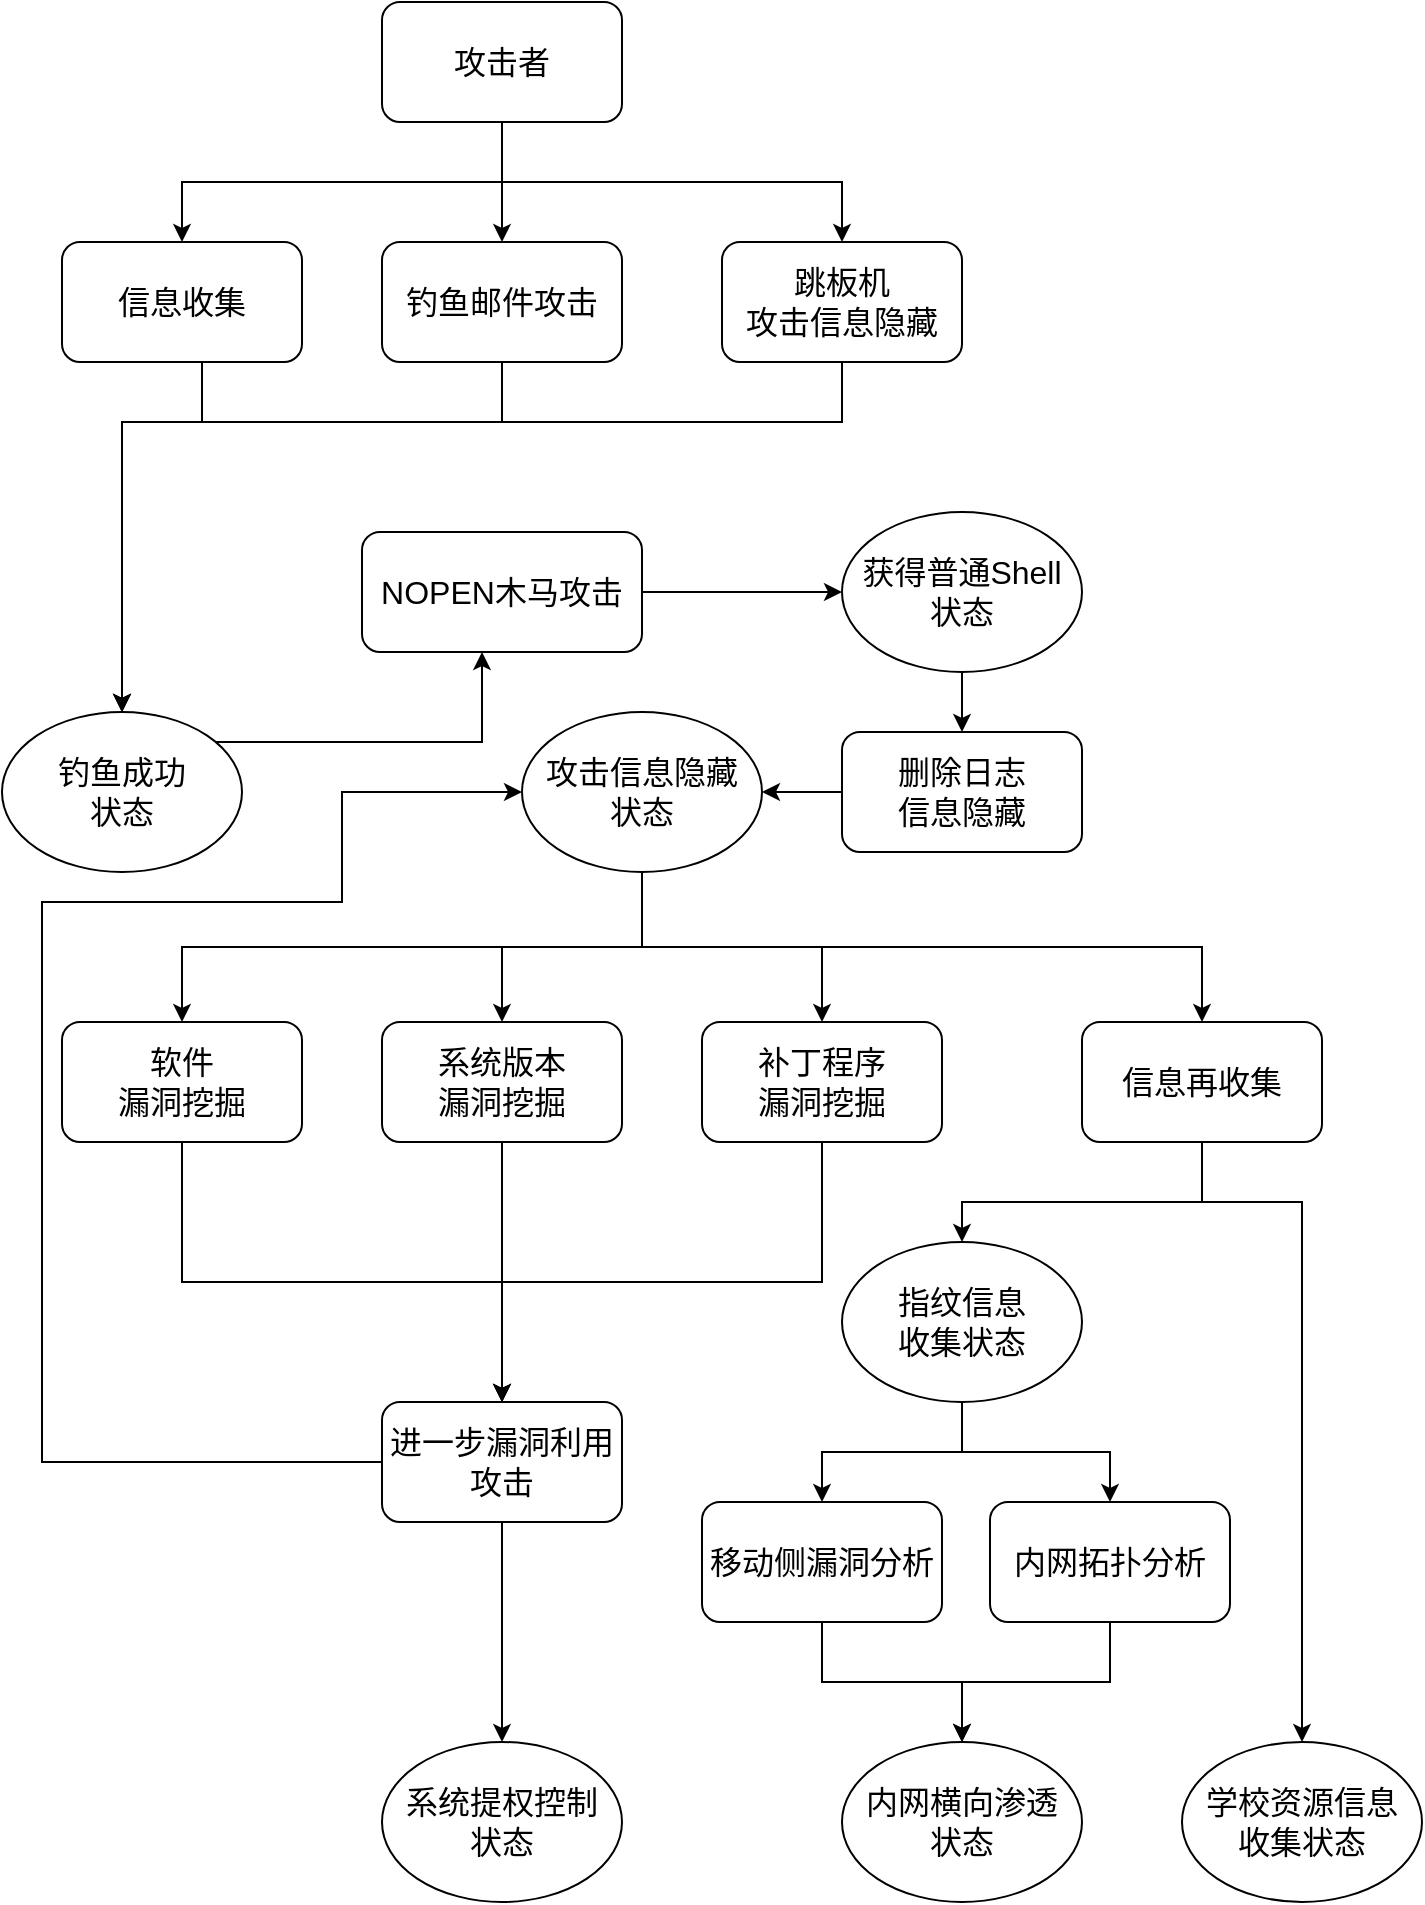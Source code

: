 <mxfile version="21.1.1" type="github">
  <diagram name="第 1 页" id="vg8Pi77jVrfhHBEd_4W4">
    <mxGraphModel dx="2228" dy="733" grid="1" gridSize="10" guides="1" tooltips="1" connect="1" arrows="1" fold="1" page="1" pageScale="1" pageWidth="827" pageHeight="1169" math="0" shadow="0">
      <root>
        <mxCell id="0" />
        <mxCell id="1" parent="0" />
        <mxCell id="5A_43yuYMy5v_xUes0EE-41" value="" style="edgeStyle=orthogonalEdgeStyle;rounded=0;orthogonalLoop=1;jettySize=auto;html=1;" edge="1" parent="1" source="5A_43yuYMy5v_xUes0EE-8" target="5A_43yuYMy5v_xUes0EE-28">
          <mxGeometry relative="1" as="geometry" />
        </mxCell>
        <mxCell id="5A_43yuYMy5v_xUes0EE-8" value="&lt;font style=&quot;font-size: 16px;&quot;&gt;获得普通Shell&lt;br&gt;状态&lt;br&gt;&lt;/font&gt;" style="ellipse;whiteSpace=wrap;html=1;" vertex="1" parent="1">
          <mxGeometry x="280" y="295" width="120" height="80" as="geometry" />
        </mxCell>
        <mxCell id="5A_43yuYMy5v_xUes0EE-55" style="edgeStyle=orthogonalEdgeStyle;rounded=0;orthogonalLoop=1;jettySize=auto;html=1;exitX=0.5;exitY=1;exitDx=0;exitDy=0;entryX=0.5;entryY=0;entryDx=0;entryDy=0;" edge="1" parent="1" source="5A_43yuYMy5v_xUes0EE-10" target="5A_43yuYMy5v_xUes0EE-50">
          <mxGeometry relative="1" as="geometry" />
        </mxCell>
        <mxCell id="5A_43yuYMy5v_xUes0EE-57" style="edgeStyle=orthogonalEdgeStyle;rounded=0;orthogonalLoop=1;jettySize=auto;html=1;exitX=0.5;exitY=1;exitDx=0;exitDy=0;entryX=0.5;entryY=0;entryDx=0;entryDy=0;" edge="1" parent="1" source="5A_43yuYMy5v_xUes0EE-10" target="5A_43yuYMy5v_xUes0EE-56">
          <mxGeometry relative="1" as="geometry" />
        </mxCell>
        <mxCell id="5A_43yuYMy5v_xUes0EE-10" value="&lt;font style=&quot;font-size: 16px;&quot;&gt;指纹信息&lt;br&gt;收集状态&lt;br&gt;&lt;/font&gt;" style="ellipse;whiteSpace=wrap;html=1;" vertex="1" parent="1">
          <mxGeometry x="280" y="660" width="120" height="80" as="geometry" />
        </mxCell>
        <mxCell id="5A_43yuYMy5v_xUes0EE-12" value="&lt;font style=&quot;font-size: 16px;&quot;&gt;系统提权控制&lt;br&gt;状态&lt;br&gt;&lt;/font&gt;" style="ellipse;whiteSpace=wrap;html=1;" vertex="1" parent="1">
          <mxGeometry x="50" y="910" width="120" height="80" as="geometry" />
        </mxCell>
        <mxCell id="5A_43yuYMy5v_xUes0EE-68" style="edgeStyle=orthogonalEdgeStyle;rounded=0;orthogonalLoop=1;jettySize=auto;html=1;entryX=0.5;entryY=0;entryDx=0;entryDy=0;" edge="1" parent="1" source="5A_43yuYMy5v_xUes0EE-14" target="5A_43yuYMy5v_xUes0EE-19">
          <mxGeometry relative="1" as="geometry">
            <Array as="points">
              <mxPoint x="110" y="250" />
              <mxPoint x="-80" y="250" />
            </Array>
          </mxGeometry>
        </mxCell>
        <mxCell id="5A_43yuYMy5v_xUes0EE-14" value="&lt;font style=&quot;font-size: 16px;&quot;&gt;钓鱼邮件攻击&lt;/font&gt;" style="rounded=1;whiteSpace=wrap;html=1;" vertex="1" parent="1">
          <mxGeometry x="50" y="160" width="120" height="60" as="geometry" />
        </mxCell>
        <mxCell id="5A_43yuYMy5v_xUes0EE-69" style="edgeStyle=orthogonalEdgeStyle;rounded=0;orthogonalLoop=1;jettySize=auto;html=1;exitX=0.5;exitY=1;exitDx=0;exitDy=0;entryX=0.5;entryY=0;entryDx=0;entryDy=0;" edge="1" parent="1" source="5A_43yuYMy5v_xUes0EE-17" target="5A_43yuYMy5v_xUes0EE-19">
          <mxGeometry relative="1" as="geometry">
            <Array as="points">
              <mxPoint x="280" y="250" />
              <mxPoint x="-80" y="250" />
            </Array>
          </mxGeometry>
        </mxCell>
        <mxCell id="5A_43yuYMy5v_xUes0EE-17" value="&lt;font style=&quot;font-size: 16px;&quot;&gt;跳板机&lt;br&gt;攻击信息隐藏&lt;/font&gt;" style="rounded=1;whiteSpace=wrap;html=1;" vertex="1" parent="1">
          <mxGeometry x="220" y="160" width="120" height="60" as="geometry" />
        </mxCell>
        <mxCell id="5A_43yuYMy5v_xUes0EE-67" style="edgeStyle=orthogonalEdgeStyle;rounded=0;orthogonalLoop=1;jettySize=auto;html=1;exitX=0.5;exitY=1;exitDx=0;exitDy=0;entryX=0.5;entryY=0;entryDx=0;entryDy=0;" edge="1" parent="1" source="5A_43yuYMy5v_xUes0EE-18" target="5A_43yuYMy5v_xUes0EE-19">
          <mxGeometry relative="1" as="geometry">
            <Array as="points">
              <mxPoint x="-40" y="220" />
              <mxPoint x="-40" y="250" />
              <mxPoint x="-80" y="250" />
            </Array>
          </mxGeometry>
        </mxCell>
        <mxCell id="5A_43yuYMy5v_xUes0EE-18" value="&lt;font style=&quot;font-size: 16px;&quot;&gt;信息收集&lt;/font&gt;" style="rounded=1;whiteSpace=wrap;html=1;" vertex="1" parent="1">
          <mxGeometry x="-110" y="160" width="120" height="60" as="geometry" />
        </mxCell>
        <mxCell id="5A_43yuYMy5v_xUes0EE-39" value="" style="edgeStyle=orthogonalEdgeStyle;rounded=0;orthogonalLoop=1;jettySize=auto;html=1;" edge="1" parent="1" source="5A_43yuYMy5v_xUes0EE-19" target="5A_43yuYMy5v_xUes0EE-21">
          <mxGeometry relative="1" as="geometry">
            <Array as="points">
              <mxPoint x="100" y="410" />
            </Array>
          </mxGeometry>
        </mxCell>
        <mxCell id="5A_43yuYMy5v_xUes0EE-19" value="&lt;font style=&quot;font-size: 16px;&quot;&gt;钓鱼成功&lt;br&gt;状态&lt;br&gt;&lt;/font&gt;" style="ellipse;whiteSpace=wrap;html=1;" vertex="1" parent="1">
          <mxGeometry x="-140" y="395" width="120" height="80" as="geometry" />
        </mxCell>
        <mxCell id="5A_43yuYMy5v_xUes0EE-40" value="" style="edgeStyle=orthogonalEdgeStyle;rounded=0;orthogonalLoop=1;jettySize=auto;html=1;" edge="1" parent="1" source="5A_43yuYMy5v_xUes0EE-21" target="5A_43yuYMy5v_xUes0EE-8">
          <mxGeometry relative="1" as="geometry" />
        </mxCell>
        <mxCell id="5A_43yuYMy5v_xUes0EE-21" value="&lt;font style=&quot;font-size: 16px;&quot;&gt;NOPEN木马攻击&lt;/font&gt;" style="rounded=1;whiteSpace=wrap;html=1;" vertex="1" parent="1">
          <mxGeometry x="40" y="305" width="140" height="60" as="geometry" />
        </mxCell>
        <mxCell id="5A_43yuYMy5v_xUes0EE-22" value="&lt;font style=&quot;font-size: 16px;&quot;&gt;内网横向渗透&lt;br&gt;状态&lt;br&gt;&lt;/font&gt;" style="ellipse;whiteSpace=wrap;html=1;" vertex="1" parent="1">
          <mxGeometry x="280" y="910" width="120" height="80" as="geometry" />
        </mxCell>
        <mxCell id="5A_43yuYMy5v_xUes0EE-46" style="edgeStyle=orthogonalEdgeStyle;rounded=0;orthogonalLoop=1;jettySize=auto;html=1;exitX=0.5;exitY=1;exitDx=0;exitDy=0;entryX=0.5;entryY=0;entryDx=0;entryDy=0;" edge="1" parent="1" source="5A_43yuYMy5v_xUes0EE-23" target="5A_43yuYMy5v_xUes0EE-31">
          <mxGeometry relative="1" as="geometry">
            <Array as="points">
              <mxPoint x="-50" y="680" />
              <mxPoint x="110" y="680" />
            </Array>
          </mxGeometry>
        </mxCell>
        <mxCell id="5A_43yuYMy5v_xUes0EE-23" value="&lt;font style=&quot;font-size: 16px;&quot;&gt;软件&lt;br&gt;漏洞挖掘&lt;/font&gt;" style="rounded=1;whiteSpace=wrap;html=1;" vertex="1" parent="1">
          <mxGeometry x="-110" y="550" width="120" height="60" as="geometry" />
        </mxCell>
        <mxCell id="5A_43yuYMy5v_xUes0EE-48" style="edgeStyle=orthogonalEdgeStyle;rounded=0;orthogonalLoop=1;jettySize=auto;html=1;exitX=0.5;exitY=1;exitDx=0;exitDy=0;entryX=0.5;entryY=0;entryDx=0;entryDy=0;" edge="1" parent="1" source="5A_43yuYMy5v_xUes0EE-24" target="5A_43yuYMy5v_xUes0EE-31">
          <mxGeometry relative="1" as="geometry" />
        </mxCell>
        <mxCell id="5A_43yuYMy5v_xUes0EE-24" value="&lt;font style=&quot;font-size: 16px;&quot;&gt;系统版本&lt;br&gt;漏洞挖掘&lt;/font&gt;" style="rounded=1;whiteSpace=wrap;html=1;" vertex="1" parent="1">
          <mxGeometry x="50" y="550" width="120" height="60" as="geometry" />
        </mxCell>
        <mxCell id="5A_43yuYMy5v_xUes0EE-49" style="edgeStyle=orthogonalEdgeStyle;rounded=0;orthogonalLoop=1;jettySize=auto;html=1;exitX=0.5;exitY=1;exitDx=0;exitDy=0;entryX=0.5;entryY=0;entryDx=0;entryDy=0;" edge="1" parent="1" source="5A_43yuYMy5v_xUes0EE-25" target="5A_43yuYMy5v_xUes0EE-31">
          <mxGeometry relative="1" as="geometry">
            <Array as="points">
              <mxPoint x="270" y="680" />
              <mxPoint x="110" y="680" />
            </Array>
          </mxGeometry>
        </mxCell>
        <mxCell id="5A_43yuYMy5v_xUes0EE-25" value="&lt;font style=&quot;font-size: 16px;&quot;&gt;补丁程序&lt;br&gt;漏洞挖掘&lt;/font&gt;" style="rounded=1;whiteSpace=wrap;html=1;" vertex="1" parent="1">
          <mxGeometry x="210" y="550" width="120" height="60" as="geometry" />
        </mxCell>
        <mxCell id="5A_43yuYMy5v_xUes0EE-61" style="edgeStyle=orthogonalEdgeStyle;rounded=0;orthogonalLoop=1;jettySize=auto;html=1;exitX=0.5;exitY=1;exitDx=0;exitDy=0;entryX=0.5;entryY=0;entryDx=0;entryDy=0;" edge="1" parent="1" source="5A_43yuYMy5v_xUes0EE-26" target="5A_43yuYMy5v_xUes0EE-14">
          <mxGeometry relative="1" as="geometry" />
        </mxCell>
        <mxCell id="5A_43yuYMy5v_xUes0EE-62" style="edgeStyle=orthogonalEdgeStyle;rounded=0;orthogonalLoop=1;jettySize=auto;html=1;exitX=0.5;exitY=1;exitDx=0;exitDy=0;entryX=0.5;entryY=0;entryDx=0;entryDy=0;" edge="1" parent="1" source="5A_43yuYMy5v_xUes0EE-26" target="5A_43yuYMy5v_xUes0EE-18">
          <mxGeometry relative="1" as="geometry" />
        </mxCell>
        <mxCell id="5A_43yuYMy5v_xUes0EE-63" style="edgeStyle=orthogonalEdgeStyle;rounded=0;orthogonalLoop=1;jettySize=auto;html=1;exitX=0.5;exitY=1;exitDx=0;exitDy=0;entryX=0.5;entryY=0;entryDx=0;entryDy=0;" edge="1" parent="1" source="5A_43yuYMy5v_xUes0EE-26" target="5A_43yuYMy5v_xUes0EE-17">
          <mxGeometry relative="1" as="geometry" />
        </mxCell>
        <mxCell id="5A_43yuYMy5v_xUes0EE-26" value="&lt;font style=&quot;font-size: 16px;&quot;&gt;攻击者&lt;/font&gt;" style="rounded=1;whiteSpace=wrap;html=1;" vertex="1" parent="1">
          <mxGeometry x="50" y="40" width="120" height="60" as="geometry" />
        </mxCell>
        <mxCell id="5A_43yuYMy5v_xUes0EE-42" value="" style="edgeStyle=orthogonalEdgeStyle;rounded=0;orthogonalLoop=1;jettySize=auto;html=1;" edge="1" parent="1" source="5A_43yuYMy5v_xUes0EE-28" target="5A_43yuYMy5v_xUes0EE-29">
          <mxGeometry relative="1" as="geometry" />
        </mxCell>
        <mxCell id="5A_43yuYMy5v_xUes0EE-28" value="&lt;font style=&quot;font-size: 16px;&quot;&gt;删除日志&lt;br&gt;信息隐藏&lt;/font&gt;" style="rounded=1;whiteSpace=wrap;html=1;" vertex="1" parent="1">
          <mxGeometry x="280" y="405" width="120" height="60" as="geometry" />
        </mxCell>
        <mxCell id="5A_43yuYMy5v_xUes0EE-43" style="edgeStyle=orthogonalEdgeStyle;rounded=0;orthogonalLoop=1;jettySize=auto;html=1;entryX=0.5;entryY=0;entryDx=0;entryDy=0;" edge="1" parent="1" source="5A_43yuYMy5v_xUes0EE-29" target="5A_43yuYMy5v_xUes0EE-24">
          <mxGeometry relative="1" as="geometry" />
        </mxCell>
        <mxCell id="5A_43yuYMy5v_xUes0EE-44" style="edgeStyle=orthogonalEdgeStyle;rounded=0;orthogonalLoop=1;jettySize=auto;html=1;exitX=0.5;exitY=1;exitDx=0;exitDy=0;entryX=0.5;entryY=0;entryDx=0;entryDy=0;" edge="1" parent="1" source="5A_43yuYMy5v_xUes0EE-29" target="5A_43yuYMy5v_xUes0EE-23">
          <mxGeometry relative="1" as="geometry" />
        </mxCell>
        <mxCell id="5A_43yuYMy5v_xUes0EE-45" style="edgeStyle=orthogonalEdgeStyle;rounded=0;orthogonalLoop=1;jettySize=auto;html=1;exitX=0.5;exitY=1;exitDx=0;exitDy=0;entryX=0.5;entryY=0;entryDx=0;entryDy=0;" edge="1" parent="1" source="5A_43yuYMy5v_xUes0EE-29" target="5A_43yuYMy5v_xUes0EE-25">
          <mxGeometry relative="1" as="geometry" />
        </mxCell>
        <mxCell id="5A_43yuYMy5v_xUes0EE-52" style="edgeStyle=orthogonalEdgeStyle;rounded=0;orthogonalLoop=1;jettySize=auto;html=1;exitX=0.5;exitY=1;exitDx=0;exitDy=0;entryX=0.5;entryY=0;entryDx=0;entryDy=0;" edge="1" parent="1" source="5A_43yuYMy5v_xUes0EE-29" target="5A_43yuYMy5v_xUes0EE-51">
          <mxGeometry relative="1" as="geometry" />
        </mxCell>
        <mxCell id="5A_43yuYMy5v_xUes0EE-29" value="&lt;font style=&quot;font-size: 16px;&quot;&gt;攻击信息隐藏&lt;br&gt;状态&lt;br&gt;&lt;/font&gt;" style="ellipse;whiteSpace=wrap;html=1;" vertex="1" parent="1">
          <mxGeometry x="120" y="395" width="120" height="80" as="geometry" />
        </mxCell>
        <mxCell id="5A_43yuYMy5v_xUes0EE-30" value="&lt;font style=&quot;font-size: 16px;&quot;&gt;学校资源信息&lt;br&gt;收集状态&lt;br&gt;&lt;/font&gt;" style="ellipse;whiteSpace=wrap;html=1;" vertex="1" parent="1">
          <mxGeometry x="450" y="910" width="120" height="80" as="geometry" />
        </mxCell>
        <mxCell id="5A_43yuYMy5v_xUes0EE-60" style="edgeStyle=orthogonalEdgeStyle;rounded=0;orthogonalLoop=1;jettySize=auto;html=1;exitX=0.5;exitY=1;exitDx=0;exitDy=0;entryX=0.5;entryY=0;entryDx=0;entryDy=0;" edge="1" parent="1" source="5A_43yuYMy5v_xUes0EE-31" target="5A_43yuYMy5v_xUes0EE-12">
          <mxGeometry relative="1" as="geometry" />
        </mxCell>
        <mxCell id="5A_43yuYMy5v_xUes0EE-70" style="edgeStyle=orthogonalEdgeStyle;rounded=0;orthogonalLoop=1;jettySize=auto;html=1;exitX=0;exitY=0.5;exitDx=0;exitDy=0;entryX=0;entryY=0.5;entryDx=0;entryDy=0;" edge="1" parent="1" source="5A_43yuYMy5v_xUes0EE-31" target="5A_43yuYMy5v_xUes0EE-29">
          <mxGeometry relative="1" as="geometry">
            <Array as="points">
              <mxPoint x="-120" y="770" />
              <mxPoint x="-120" y="490" />
              <mxPoint x="30" y="490" />
              <mxPoint x="30" y="435" />
            </Array>
          </mxGeometry>
        </mxCell>
        <mxCell id="5A_43yuYMy5v_xUes0EE-31" value="&lt;font style=&quot;font-size: 16px;&quot;&gt;进一步漏洞利用&lt;br&gt;攻击&lt;/font&gt;" style="rounded=1;whiteSpace=wrap;html=1;" vertex="1" parent="1">
          <mxGeometry x="50" y="740" width="120" height="60" as="geometry" />
        </mxCell>
        <mxCell id="5A_43yuYMy5v_xUes0EE-58" style="edgeStyle=orthogonalEdgeStyle;rounded=0;orthogonalLoop=1;jettySize=auto;html=1;exitX=0.5;exitY=1;exitDx=0;exitDy=0;entryX=0.5;entryY=0;entryDx=0;entryDy=0;" edge="1" parent="1" source="5A_43yuYMy5v_xUes0EE-50" target="5A_43yuYMy5v_xUes0EE-22">
          <mxGeometry relative="1" as="geometry" />
        </mxCell>
        <mxCell id="5A_43yuYMy5v_xUes0EE-50" value="&lt;font style=&quot;font-size: 16px;&quot;&gt;移动侧漏洞分析&lt;/font&gt;" style="rounded=1;whiteSpace=wrap;html=1;" vertex="1" parent="1">
          <mxGeometry x="210" y="790" width="120" height="60" as="geometry" />
        </mxCell>
        <mxCell id="5A_43yuYMy5v_xUes0EE-53" style="edgeStyle=orthogonalEdgeStyle;rounded=0;orthogonalLoop=1;jettySize=auto;html=1;exitX=0.5;exitY=1;exitDx=0;exitDy=0;entryX=0.5;entryY=0;entryDx=0;entryDy=0;" edge="1" parent="1" source="5A_43yuYMy5v_xUes0EE-51" target="5A_43yuYMy5v_xUes0EE-10">
          <mxGeometry relative="1" as="geometry">
            <Array as="points">
              <mxPoint x="460" y="640" />
              <mxPoint x="340" y="640" />
            </Array>
          </mxGeometry>
        </mxCell>
        <mxCell id="5A_43yuYMy5v_xUes0EE-54" style="edgeStyle=orthogonalEdgeStyle;rounded=0;orthogonalLoop=1;jettySize=auto;html=1;exitX=0.5;exitY=1;exitDx=0;exitDy=0;entryX=0.5;entryY=0;entryDx=0;entryDy=0;" edge="1" parent="1" source="5A_43yuYMy5v_xUes0EE-51" target="5A_43yuYMy5v_xUes0EE-30">
          <mxGeometry relative="1" as="geometry">
            <Array as="points">
              <mxPoint x="460" y="640" />
              <mxPoint x="510" y="640" />
            </Array>
          </mxGeometry>
        </mxCell>
        <mxCell id="5A_43yuYMy5v_xUes0EE-51" value="&lt;font style=&quot;font-size: 16px;&quot;&gt;信息再收集&lt;/font&gt;" style="rounded=1;whiteSpace=wrap;html=1;" vertex="1" parent="1">
          <mxGeometry x="400" y="550" width="120" height="60" as="geometry" />
        </mxCell>
        <mxCell id="5A_43yuYMy5v_xUes0EE-59" style="edgeStyle=orthogonalEdgeStyle;rounded=0;orthogonalLoop=1;jettySize=auto;html=1;exitX=0.5;exitY=1;exitDx=0;exitDy=0;entryX=0.5;entryY=0;entryDx=0;entryDy=0;" edge="1" parent="1" source="5A_43yuYMy5v_xUes0EE-56" target="5A_43yuYMy5v_xUes0EE-22">
          <mxGeometry relative="1" as="geometry" />
        </mxCell>
        <mxCell id="5A_43yuYMy5v_xUes0EE-56" value="&lt;font style=&quot;font-size: 16px;&quot;&gt;内网拓扑分析&lt;/font&gt;" style="rounded=1;whiteSpace=wrap;html=1;" vertex="1" parent="1">
          <mxGeometry x="354" y="790" width="120" height="60" as="geometry" />
        </mxCell>
      </root>
    </mxGraphModel>
  </diagram>
</mxfile>

